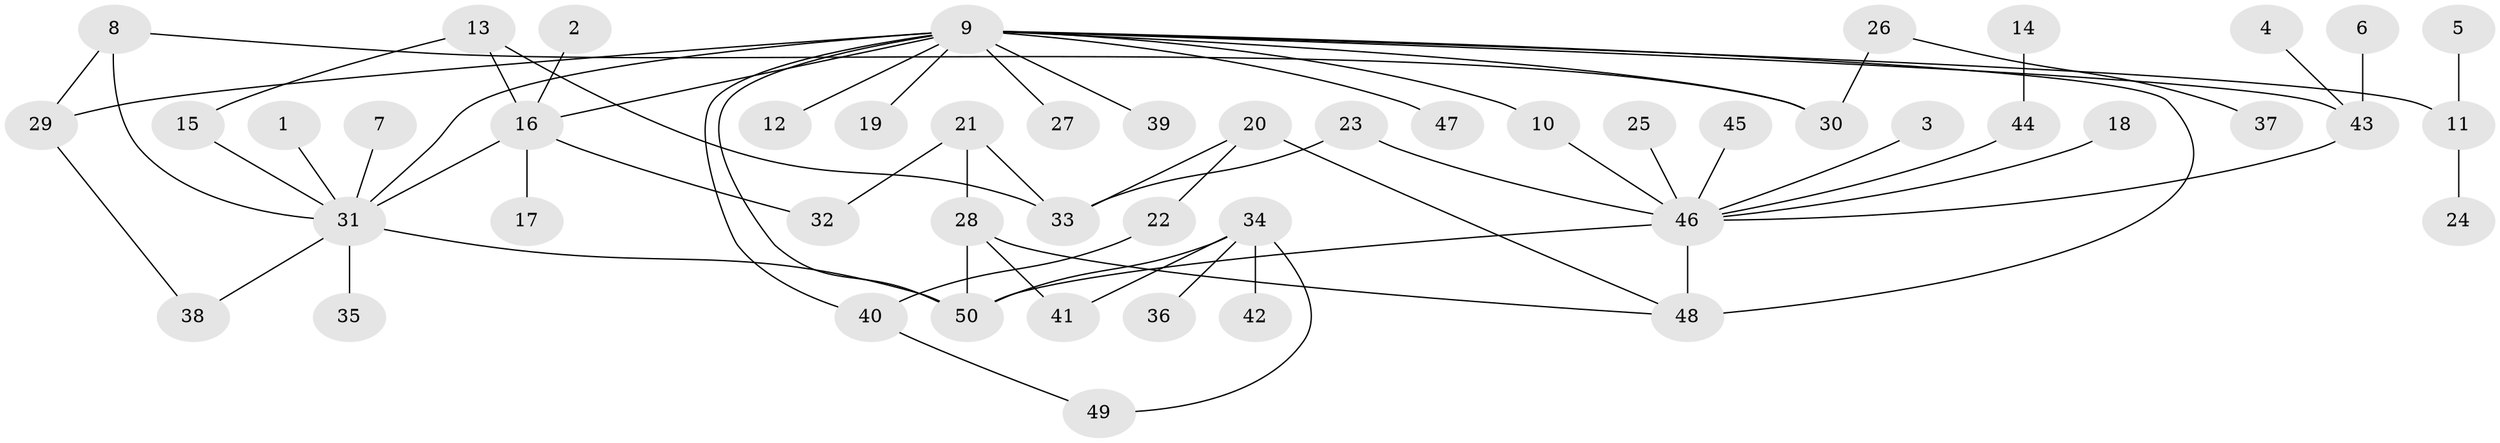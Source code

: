 // original degree distribution, {2: 0.14, 6: 0.05, 20: 0.01, 11: 0.01, 1: 0.57, 9: 0.01, 5: 0.03, 13: 0.01, 3: 0.11, 4: 0.06}
// Generated by graph-tools (version 1.1) at 2025/01/03/09/25 03:01:49]
// undirected, 50 vertices, 66 edges
graph export_dot {
graph [start="1"]
  node [color=gray90,style=filled];
  1;
  2;
  3;
  4;
  5;
  6;
  7;
  8;
  9;
  10;
  11;
  12;
  13;
  14;
  15;
  16;
  17;
  18;
  19;
  20;
  21;
  22;
  23;
  24;
  25;
  26;
  27;
  28;
  29;
  30;
  31;
  32;
  33;
  34;
  35;
  36;
  37;
  38;
  39;
  40;
  41;
  42;
  43;
  44;
  45;
  46;
  47;
  48;
  49;
  50;
  1 -- 31 [weight=1.0];
  2 -- 16 [weight=1.0];
  3 -- 46 [weight=1.0];
  4 -- 43 [weight=1.0];
  5 -- 11 [weight=1.0];
  6 -- 43 [weight=1.0];
  7 -- 31 [weight=1.0];
  8 -- 29 [weight=1.0];
  8 -- 30 [weight=1.0];
  8 -- 31 [weight=1.0];
  9 -- 10 [weight=1.0];
  9 -- 11 [weight=1.0];
  9 -- 12 [weight=1.0];
  9 -- 16 [weight=1.0];
  9 -- 19 [weight=1.0];
  9 -- 27 [weight=1.0];
  9 -- 29 [weight=2.0];
  9 -- 30 [weight=1.0];
  9 -- 31 [weight=1.0];
  9 -- 39 [weight=1.0];
  9 -- 40 [weight=1.0];
  9 -- 43 [weight=1.0];
  9 -- 47 [weight=1.0];
  9 -- 48 [weight=1.0];
  9 -- 50 [weight=1.0];
  10 -- 46 [weight=1.0];
  11 -- 24 [weight=1.0];
  13 -- 15 [weight=1.0];
  13 -- 16 [weight=1.0];
  13 -- 33 [weight=1.0];
  14 -- 44 [weight=1.0];
  15 -- 31 [weight=1.0];
  16 -- 17 [weight=1.0];
  16 -- 31 [weight=1.0];
  16 -- 32 [weight=1.0];
  18 -- 46 [weight=1.0];
  20 -- 22 [weight=1.0];
  20 -- 33 [weight=1.0];
  20 -- 48 [weight=1.0];
  21 -- 28 [weight=1.0];
  21 -- 32 [weight=1.0];
  21 -- 33 [weight=1.0];
  22 -- 40 [weight=1.0];
  23 -- 33 [weight=1.0];
  23 -- 46 [weight=1.0];
  25 -- 46 [weight=1.0];
  26 -- 30 [weight=1.0];
  26 -- 37 [weight=1.0];
  28 -- 41 [weight=1.0];
  28 -- 48 [weight=1.0];
  28 -- 50 [weight=1.0];
  29 -- 38 [weight=1.0];
  31 -- 35 [weight=1.0];
  31 -- 38 [weight=1.0];
  31 -- 50 [weight=1.0];
  34 -- 36 [weight=1.0];
  34 -- 41 [weight=1.0];
  34 -- 42 [weight=1.0];
  34 -- 49 [weight=1.0];
  34 -- 50 [weight=1.0];
  40 -- 49 [weight=1.0];
  43 -- 46 [weight=1.0];
  44 -- 46 [weight=1.0];
  45 -- 46 [weight=1.0];
  46 -- 48 [weight=2.0];
  46 -- 50 [weight=1.0];
}
